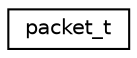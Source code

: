 digraph "Graphical Class Hierarchy"
{
 // INTERACTIVE_SVG=YES
 // LATEX_PDF_SIZE
  edge [fontname="Helvetica",fontsize="10",labelfontname="Helvetica",labelfontsize="10"];
  node [fontname="Helvetica",fontsize="10",shape=record];
  rankdir="LR";
  Node0 [label="packet_t",height=0.2,width=0.4,color="black", fillcolor="white", style="filled",URL="$structpacket__t.html",tooltip=" "];
}
